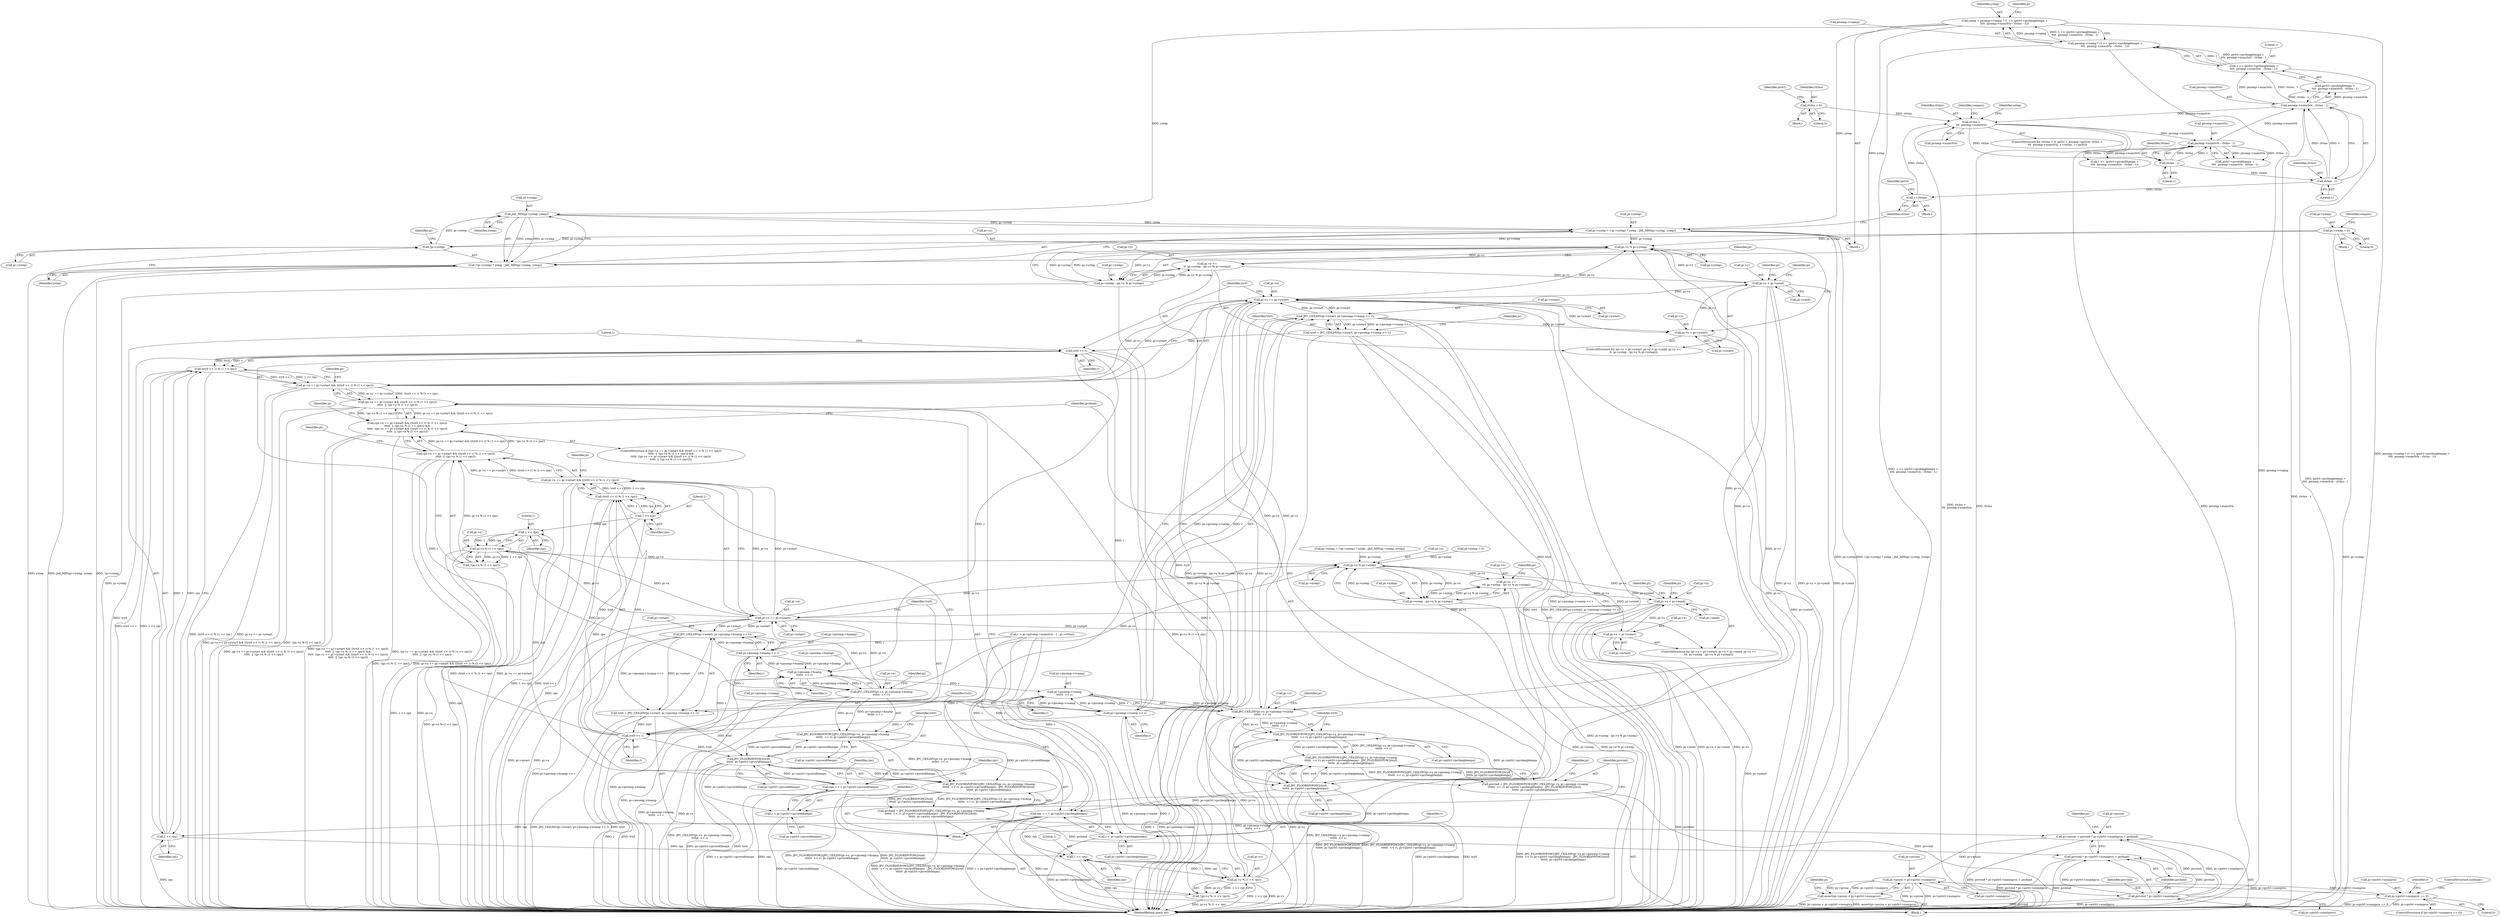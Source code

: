 digraph "0_jasper_aa0b0f79ade5eef8b0e7a214c03f5af54b36ba7d_2@pointer" {
"1000247" [label="(Call,JAS_MIN(pi->ystep, ystep))"];
"1000242" [label="(Call,!pi->ystep)"];
"1000237" [label="(Call,pi->ystep = (!pi->ystep) ? ystep : JAS_MIN(pi->ystep, ystep))"];
"1000247" [label="(Call,JAS_MIN(pi->ystep, ystep))"];
"1000203" [label="(Call,ystep = picomp->vsamp * (1 << (pirlvl->prcheightexpn +\n\t\t\t\t  picomp->numrlvls - rlvlno - 1)))"];
"1000205" [label="(Call,picomp->vsamp * (1 << (pirlvl->prcheightexpn +\n\t\t\t\t  picomp->numrlvls - rlvlno - 1)))"];
"1000209" [label="(Call,1 << (pirlvl->prcheightexpn +\n\t\t\t\t  picomp->numrlvls - rlvlno - 1))"];
"1000215" [label="(Call,picomp->numrlvls - rlvlno - 1)"];
"1000196" [label="(Call,picomp->numrlvls - rlvlno - 1)"];
"1000173" [label="(Call,rlvlno <\n \t\t\t  picomp->numrlvls)"];
"1000165" [label="(Call,rlvlno = 0)"];
"1000179" [label="(Call,++rlvlno)"];
"1000219" [label="(Call,rlvlno - 1)"];
"1000200" [label="(Call,rlvlno - 1)"];
"1000137" [label="(Call,pi->ystep = 0)"];
"1000241" [label="(Call,(!pi->ystep) ? ystep : JAS_MIN(pi->ystep, ystep))"];
"1000308" [label="(Call,pi->y % pi->ystep)"];
"1000300" [label="(Call,pi->y +=\n\t\t  pi->ystep - (pi->y % pi->ystep))"];
"1000293" [label="(Call,pi->y < pi->yend)"];
"1000516" [label="(Call,pi->y == pi->ystart)"];
"1000286" [label="(Call,pi->y = pi->ystart)"];
"1000477" [label="(Call,JPC_CEILDIV(pi->ystart, pi->picomp->vsamp << r))"];
"1000475" [label="(Call,try0 = JPC_CEILDIV(pi->ystart, pi->picomp->vsamp << r))"];
"1000524" [label="(Call,try0 << r)"];
"1000523" [label="(Call,(try0 << r) % (1 << rpy))"];
"1000515" [label="(Call,pi->y == pi->ystart && ((try0 << r) % (1 << rpy)))"];
"1000514" [label="(Call,(pi->y == pi->ystart && ((try0 << r) % (1 << rpy)))\n\t\t\t\t\t  || !(pi->y % (1 << rpy)))"];
"1000489" [label="(Call,((pi->x == pi->xstart && ((trx0 << r) % (1 << rpx)))\n\t\t\t\t\t  || !(pi->x % (1 << rpx))) &&\n\t\t\t\t\t  ((pi->y == pi->ystart && ((try0 << r) % (1 << rpy)))\n\t\t\t\t\t  || !(pi->y % (1 << rpy))))"];
"1000547" [label="(Call,pi->picomp->hsamp\n\t\t\t\t\t\t  << r)"];
"1000468" [label="(Call,pi->picomp->hsamp << r)"];
"1000464" [label="(Call,JPC_CEILDIV(pi->xstart, pi->picomp->hsamp << r))"];
"1000462" [label="(Call,trx0 = JPC_CEILDIV(pi->xstart, pi->picomp->hsamp << r))"];
"1000500" [label="(Call,trx0 << r)"];
"1000499" [label="(Call,(trx0 << r) % (1 << rpx))"];
"1000491" [label="(Call,pi->x == pi->xstart && ((trx0 << r) % (1 << rpx)))"];
"1000490" [label="(Call,(pi->x == pi->xstart && ((trx0 << r) % (1 << rpx)))\n\t\t\t\t\t  || !(pi->x % (1 << rpx)))"];
"1000559" [label="(Call,JPC_FLOORDIVPOW2(trx0,\n\t\t\t\t\t\t  pi->pirlvl->prcwidthexpn))"];
"1000444" [label="(Call,rpx = r + pi->pirlvl->prcwidthexpn)"];
"1000503" [label="(Call,1 << rpx)"];
"1000511" [label="(Call,1 << rpx)"];
"1000507" [label="(Call,pi->x % (1 << rpx))"];
"1000339" [label="(Call,pi->x % pi->xstep)"];
"1000331" [label="(Call,pi->x +=\n\t\t\t  pi->xstep - (pi->x % pi->xstep))"];
"1000324" [label="(Call,pi->x < pi->xend)"];
"1000492" [label="(Call,pi->x == pi->xstart)"];
"1000317" [label="(Call,pi->x = pi->xstart)"];
"1000543" [label="(Call,JPC_CEILDIV(pi->x, pi->picomp->hsamp\n\t\t\t\t\t\t  << r))"];
"1000542" [label="(Call,JPC_FLOORDIVPOW2(JPC_CEILDIV(pi->x, pi->picomp->hsamp\n\t\t\t\t\t\t  << r), pi->pirlvl->prcwidthexpn))"];
"1000541" [label="(Call,JPC_FLOORDIVPOW2(JPC_CEILDIV(pi->x, pi->picomp->hsamp\n\t\t\t\t\t\t  << r), pi->pirlvl->prcwidthexpn) - JPC_FLOORDIVPOW2(trx0,\n\t\t\t\t\t\t  pi->pirlvl->prcwidthexpn))"];
"1000539" [label="(Call,prchind = JPC_FLOORDIVPOW2(JPC_CEILDIV(pi->x, pi->picomp->hsamp\n\t\t\t\t\t\t  << r), pi->pirlvl->prcwidthexpn) - JPC_FLOORDIVPOW2(trx0,\n\t\t\t\t\t\t  pi->pirlvl->prcwidthexpn))"];
"1000593" [label="(Call,pi->prcno = prcvind * pi->pirlvl->numhprcs + prchind)"];
"1000607" [label="(Call,pi->prcno < pi->pirlvl->numprcs)"];
"1000422" [label="(Call,pi->pirlvl->numprcs == 0)"];
"1000606" [label="(Call,assert(pi->prcno < pi->pirlvl->numprcs))"];
"1000597" [label="(Call,prcvind * pi->pirlvl->numhprcs + prchind)"];
"1000335" [label="(Call,pi->xstep - (pi->x % pi->xstep))"];
"1000506" [label="(Call,!(pi->x % (1 << rpx)))"];
"1000446" [label="(Call,r + pi->pirlvl->prcwidthexpn)"];
"1000481" [label="(Call,pi->picomp->vsamp << r)"];
"1000574" [label="(Call,pi->picomp->vsamp\n\t\t\t\t\t\t  << r)"];
"1000570" [label="(Call,JPC_CEILDIV(pi->y, pi->picomp->vsamp\n\t\t\t\t\t\t  << r))"];
"1000569" [label="(Call,JPC_FLOORDIVPOW2(JPC_CEILDIV(pi->y, pi->picomp->vsamp\n\t\t\t\t\t\t  << r), pi->pirlvl->prcheightexpn))"];
"1000568" [label="(Call,JPC_FLOORDIVPOW2(JPC_CEILDIV(pi->y, pi->picomp->vsamp\n\t\t\t\t\t\t  << r), pi->pirlvl->prcheightexpn) - JPC_FLOORDIVPOW2(try0,\n\t\t\t\t\t\t  pi->pirlvl->prcheightexpn))"];
"1000566" [label="(Call,prcvind = JPC_FLOORDIVPOW2(JPC_CEILDIV(pi->y, pi->picomp->vsamp\n\t\t\t\t\t\t  << r), pi->pirlvl->prcheightexpn) - JPC_FLOORDIVPOW2(try0,\n\t\t\t\t\t\t  pi->pirlvl->prcheightexpn))"];
"1000598" [label="(Call,prcvind * pi->pirlvl->numhprcs)"];
"1000586" [label="(Call,JPC_FLOORDIVPOW2(try0,\n\t\t\t\t\t\t  pi->pirlvl->prcheightexpn))"];
"1000453" [label="(Call,rpy = r + pi->pirlvl->prcheightexpn)"];
"1000527" [label="(Call,1 << rpy)"];
"1000535" [label="(Call,1 << rpy)"];
"1000531" [label="(Call,pi->y % (1 << rpy))"];
"1000530" [label="(Call,!(pi->y % (1 << rpy)))"];
"1000455" [label="(Call,r + pi->pirlvl->prcheightexpn)"];
"1000304" [label="(Call,pi->ystep - (pi->y % pi->ystep))"];
"1000309" [label="(Call,pi->y)"];
"1000249" [label="(Identifier,pi)"];
"1000339" [label="(Call,pi->x % pi->xstep)"];
"1000242" [label="(Call,!pi->ystep)"];
"1000145" [label="(Identifier,compno)"];
"1000539" [label="(Call,prchind = JPC_FLOORDIVPOW2(JPC_CEILDIV(pi->x, pi->picomp->hsamp\n\t\t\t\t\t\t  << r), pi->pirlvl->prcwidthexpn) - JPC_FLOORDIVPOW2(trx0,\n\t\t\t\t\t\t  pi->pirlvl->prcwidthexpn))"];
"1000567" [label="(Identifier,prcvind)"];
"1000516" [label="(Call,pi->y == pi->ystart)"];
"1000332" [label="(Call,pi->x)"];
"1000598" [label="(Call,prcvind * pi->pirlvl->numhprcs)"];
"1000183" [label="(Block,)"];
"1000335" [label="(Call,pi->xstep - (pi->x % pi->xstep))"];
"1000285" [label="(ControlStructure,for (pi->y = pi->ystart; pi->y < pi->yend; pi->y +=\n\t\t  pi->ystep - (pi->y % pi->ystep)))"];
"1000287" [label="(Call,pi->y)"];
"1000422" [label="(Call,pi->pirlvl->numprcs == 0)"];
"1000569" [label="(Call,JPC_FLOORDIVPOW2(JPC_CEILDIV(pi->y, pi->picomp->vsamp\n\t\t\t\t\t\t  << r), pi->pirlvl->prcheightexpn))"];
"1000295" [label="(Identifier,pi)"];
"1000163" [label="(ControlStructure,for (rlvlno = 0, pirlvl = picomp->pirlvls; rlvlno <\n \t\t\t  picomp->numrlvls; ++rlvlno, ++pirlvl))"];
"1000318" [label="(Call,pi->x)"];
"1000599" [label="(Identifier,prcvind)"];
"1000166" [label="(Identifier,rlvlno)"];
"1000331" [label="(Call,pi->x +=\n\t\t\t  pi->xstep - (pi->x % pi->xstep))"];
"1000595" [label="(Identifier,pi)"];
"1000294" [label="(Call,pi->y)"];
"1000594" [label="(Call,pi->prcno)"];
"1000428" [label="(Literal,0)"];
"1000190" [label="(Call,1 << (pirlvl->prcwidthexpn +\n\t\t\t\t  picomp->numrlvls - rlvlno - 1))"];
"1000456" [label="(Identifier,r)"];
"1000159" [label="(Identifier,compno)"];
"1000343" [label="(Call,pi->xstep)"];
"1000512" [label="(Literal,1)"];
"1000517" [label="(Call,pi->y)"];
"1000465" [label="(Call,pi->xstart)"];
"1000581" [label="(Call,pi->pirlvl->prcheightexpn)"];
"1000500" [label="(Call,trx0 << r)"];
"1000574" [label="(Call,pi->picomp->vsamp\n\t\t\t\t\t\t  << r)"];
"1000351" [label="(Identifier,pi)"];
"1000447" [label="(Identifier,r)"];
"1000453" [label="(Call,rpy = r + pi->pirlvl->prcheightexpn)"];
"1000488" [label="(ControlStructure,if (((pi->x == pi->xstart && ((trx0 << r) % (1 << rpx)))\n\t\t\t\t\t  || !(pi->x % (1 << rpx))) &&\n\t\t\t\t\t  ((pi->y == pi->ystart && ((try0 << r) % (1 << rpy)))\n\t\t\t\t\t  || !(pi->y % (1 << rpy)))))"];
"1000251" [label="(Identifier,ystep)"];
"1000215" [label="(Call,picomp->numrlvls - rlvlno - 1)"];
"1000179" [label="(Call,++rlvlno)"];
"1000205" [label="(Call,picomp->vsamp * (1 << (pirlvl->prcheightexpn +\n\t\t\t\t  picomp->numrlvls - rlvlno - 1)))"];
"1000431" [label="(Call,r = pi->picomp->numrlvls - 1 - pi->rlvlno)"];
"1000202" [label="(Literal,1)"];
"1000201" [label="(Identifier,rlvlno)"];
"1000571" [label="(Call,pi->y)"];
"1000499" [label="(Call,(trx0 << r) % (1 << rpx))"];
"1000493" [label="(Call,pi->x)"];
"1000336" [label="(Call,pi->xstep)"];
"1000505" [label="(Identifier,rpx)"];
"1000421" [label="(ControlStructure,if (pi->pirlvl->numprcs == 0))"];
"1000609" [label="(Identifier,pi)"];
"1000219" [label="(Call,rlvlno - 1)"];
"1000540" [label="(Identifier,prchind)"];
"1000560" [label="(Identifier,trx0)"];
"1000554" [label="(Call,pi->pirlvl->prcwidthexpn)"];
"1000192" [label="(Call,pirlvl->prcwidthexpn +\n\t\t\t\t  picomp->numrlvls - rlvlno - 1)"];
"1000503" [label="(Call,1 << rpx)"];
"1000491" [label="(Call,pi->x == pi->xstart && ((trx0 << r) % (1 << rpx)))"];
"1000286" [label="(Call,pi->y = pi->ystart)"];
"1000508" [label="(Call,pi->x)"];
"1000455" [label="(Call,r + pi->pirlvl->prcheightexpn)"];
"1000326" [label="(Identifier,pi)"];
"1000504" [label="(Literal,1)"];
"1000462" [label="(Call,trx0 = JPC_CEILDIV(pi->xstart, pi->picomp->hsamp << r))"];
"1000559" [label="(Call,JPC_FLOORDIVPOW2(trx0,\n\t\t\t\t\t\t  pi->pirlvl->prcwidthexpn))"];
"1000487" [label="(Identifier,r)"];
"1000222" [label="(Call,pi->xstep = (!pi->xstep) ? xstep : JAS_MIN(pi->xstep, xstep))"];
"1000423" [label="(Call,pi->pirlvl->numprcs)"];
"1000237" [label="(Call,pi->ystep = (!pi->ystep) ? ystep : JAS_MIN(pi->ystep, ystep))"];
"1000526" [label="(Identifier,r)"];
"1000445" [label="(Identifier,rpx)"];
"1000206" [label="(Call,picomp->vsamp)"];
"1000175" [label="(Call,picomp->numrlvls)"];
"1000164" [label="(Block,)"];
"1000305" [label="(Call,pi->ystep)"];
"1000597" [label="(Call,prcvind * pi->pirlvl->numhprcs + prchind)"];
"1000525" [label="(Identifier,try0)"];
"1000506" [label="(Call,!(pi->x % (1 << rpx)))"];
"1000476" [label="(Identifier,try0)"];
"1000388" [label="(Identifier,pi)"];
"1000297" [label="(Call,pi->yend)"];
"1000457" [label="(Call,pi->pirlvl->prcheightexpn)"];
"1000528" [label="(Literal,1)"];
"1000312" [label="(Call,pi->ystep)"];
"1000580" [label="(Identifier,r)"];
"1000537" [label="(Identifier,rpy)"];
"1000536" [label="(Literal,1)"];
"1000138" [label="(Call,pi->ystep)"];
"1000502" [label="(Identifier,r)"];
"1000535" [label="(Call,1 << rpy)"];
"1000196" [label="(Call,picomp->numrlvls - rlvlno - 1)"];
"1000477" [label="(Call,JPC_CEILDIV(pi->ystart, pi->picomp->vsamp << r))"];
"1000394" [label="(Block,)"];
"1000527" [label="(Call,1 << rpy)"];
"1000533" [label="(Identifier,pi)"];
"1000211" [label="(Call,pirlvl->prcheightexpn +\n\t\t\t\t  picomp->numrlvls - rlvlno - 1)"];
"1000518" [label="(Identifier,pi)"];
"1000173" [label="(Call,rlvlno <\n \t\t\t  picomp->numrlvls)"];
"1000568" [label="(Call,JPC_FLOORDIVPOW2(JPC_CEILDIV(pi->y, pi->picomp->vsamp\n\t\t\t\t\t\t  << r), pi->pirlvl->prcheightexpn) - JPC_FLOORDIVPOW2(try0,\n\t\t\t\t\t\t  pi->pirlvl->prcheightexpn))"];
"1000532" [label="(Call,pi->y)"];
"1000316" [label="(ControlStructure,for (pi->x = pi->xstart; pi->x < pi->xend; pi->x +=\n\t\t\t  pi->xstep - (pi->x % pi->xstep)))"];
"1000210" [label="(Literal,1)"];
"1000182" [label="(Identifier,pirlvl)"];
"1000290" [label="(Call,pi->ystart)"];
"1000489" [label="(Call,((pi->x == pi->xstart && ((trx0 << r) % (1 << rpx)))\n\t\t\t\t\t  || !(pi->x % (1 << rpx))) &&\n\t\t\t\t\t  ((pi->y == pi->ystart && ((try0 << r) % (1 << rpy)))\n\t\t\t\t\t  || !(pi->y % (1 << rpy))))"];
"1000490" [label="(Call,(pi->x == pi->xstart && ((trx0 << r) % (1 << rpx)))\n\t\t\t\t\t  || !(pi->x % (1 << rpx)))"];
"1000530" [label="(Call,!(pi->y % (1 << rpy)))"];
"1000131" [label="(Block,)"];
"1000469" [label="(Call,pi->picomp->hsamp)"];
"1000302" [label="(Identifier,pi)"];
"1000575" [label="(Call,pi->picomp->vsamp)"];
"1000514" [label="(Call,(pi->y == pi->ystart && ((try0 << r) % (1 << rpy)))\n\t\t\t\t\t  || !(pi->y % (1 << rpy)))"];
"1000566" [label="(Call,prcvind = JPC_FLOORDIVPOW2(JPC_CEILDIV(pi->y, pi->picomp->vsamp\n\t\t\t\t\t\t  << r), pi->pirlvl->prcheightexpn) - JPC_FLOORDIVPOW2(try0,\n\t\t\t\t\t\t  pi->pirlvl->prcheightexpn))"];
"1000241" [label="(Call,(!pi->ystep) ? ystep : JAS_MIN(pi->ystep, ystep))"];
"1000185" [label="(Identifier,xstep)"];
"1000165" [label="(Call,rlvlno = 0)"];
"1000548" [label="(Call,pi->picomp->hsamp)"];
"1000209" [label="(Call,1 << (pirlvl->prcheightexpn +\n\t\t\t\t  picomp->numrlvls - rlvlno - 1))"];
"1000561" [label="(Call,pi->pirlvl->prcwidthexpn)"];
"1000524" [label="(Call,try0 << r)"];
"1000588" [label="(Call,pi->pirlvl->prcheightexpn)"];
"1000608" [label="(Call,pi->prcno)"];
"1000542" [label="(Call,JPC_FLOORDIVPOW2(JPC_CEILDIV(pi->x, pi->picomp->hsamp\n\t\t\t\t\t\t  << r), pi->pirlvl->prcwidthexpn))"];
"1000543" [label="(Call,JPC_CEILDIV(pi->x, pi->picomp->hsamp\n\t\t\t\t\t\t  << r))"];
"1000570" [label="(Call,JPC_CEILDIV(pi->y, pi->picomp->vsamp\n\t\t\t\t\t\t  << r))"];
"1000492" [label="(Call,pi->x == pi->xstart)"];
"1000340" [label="(Call,pi->x)"];
"1000137" [label="(Call,pi->ystep = 0)"];
"1000221" [label="(Literal,1)"];
"1000282" [label="(Identifier,pi)"];
"1000319" [label="(Identifier,pi)"];
"1000672" [label="(MethodReturn,static int)"];
"1000247" [label="(Call,JAS_MIN(pi->ystep, ystep))"];
"1000204" [label="(Identifier,ystep)"];
"1000531" [label="(Call,pi->y % (1 << rpy))"];
"1000293" [label="(Call,pi->y < pi->yend)"];
"1000509" [label="(Identifier,pi)"];
"1000507" [label="(Call,pi->x % (1 << rpx))"];
"1000167" [label="(Literal,0)"];
"1000520" [label="(Call,pi->ystart)"];
"1000511" [label="(Call,1 << rpx)"];
"1000174" [label="(Identifier,rlvlno)"];
"1000481" [label="(Call,pi->picomp->vsamp << r)"];
"1000606" [label="(Call,assert(pi->prcno < pi->pirlvl->numprcs))"];
"1000474" [label="(Identifier,r)"];
"1000308" [label="(Call,pi->y % pi->ystep)"];
"1000463" [label="(Identifier,trx0)"];
"1000324" [label="(Call,pi->x < pi->xend)"];
"1000544" [label="(Call,pi->x)"];
"1000432" [label="(Identifier,r)"];
"1000238" [label="(Call,pi->ystep)"];
"1000496" [label="(Call,pi->xstart)"];
"1000538" [label="(Block,)"];
"1000605" [label="(Identifier,prchind)"];
"1000246" [label="(Identifier,ystep)"];
"1000216" [label="(Call,picomp->numrlvls)"];
"1000141" [label="(Literal,0)"];
"1000523" [label="(Call,(try0 << r) % (1 << rpy))"];
"1000482" [label="(Call,pi->picomp->vsamp)"];
"1000513" [label="(Identifier,rpx)"];
"1000446" [label="(Call,r + pi->pirlvl->prcwidthexpn)"];
"1000203" [label="(Call,ystep = picomp->vsamp * (1 << (pirlvl->prcheightexpn +\n\t\t\t\t  picomp->numrlvls - rlvlno - 1)))"];
"1000300" [label="(Call,pi->y +=\n\t\t  pi->ystep - (pi->y % pi->ystep))"];
"1000547" [label="(Call,pi->picomp->hsamp\n\t\t\t\t\t\t  << r)"];
"1000317" [label="(Call,pi->x = pi->xstart)"];
"1000586" [label="(Call,JPC_FLOORDIVPOW2(try0,\n\t\t\t\t\t\t  pi->pirlvl->prcheightexpn))"];
"1000224" [label="(Identifier,pi)"];
"1000444" [label="(Call,rpx = r + pi->pirlvl->prcwidthexpn)"];
"1000304" [label="(Call,pi->ystep - (pi->y % pi->ystep))"];
"1000515" [label="(Call,pi->y == pi->ystart && ((try0 << r) % (1 << rpy)))"];
"1000197" [label="(Call,picomp->numrlvls)"];
"1000248" [label="(Call,pi->ystep)"];
"1000553" [label="(Identifier,r)"];
"1000494" [label="(Identifier,pi)"];
"1000611" [label="(Call,pi->pirlvl->numprcs)"];
"1000529" [label="(Identifier,rpy)"];
"1000243" [label="(Call,pi->ystep)"];
"1000180" [label="(Identifier,rlvlno)"];
"1000325" [label="(Call,pi->x)"];
"1000321" [label="(Call,pi->xstart)"];
"1000587" [label="(Identifier,try0)"];
"1000132" [label="(Call,pi->xstep = 0)"];
"1000619" [label="(Identifier,pi)"];
"1000478" [label="(Call,pi->ystart)"];
"1000178" [label="(Block,)"];
"1000600" [label="(Call,pi->pirlvl->numhprcs)"];
"1000220" [label="(Identifier,rlvlno)"];
"1000454" [label="(Identifier,rpy)"];
"1000468" [label="(Call,pi->picomp->hsamp << r)"];
"1000328" [label="(Call,pi->xend)"];
"1000169" [label="(Identifier,pirlvl)"];
"1000301" [label="(Call,pi->y)"];
"1000501" [label="(Identifier,trx0)"];
"1000464" [label="(Call,JPC_CEILDIV(pi->xstart, pi->picomp->hsamp << r))"];
"1000430" [label="(ControlStructure,continue;)"];
"1000607" [label="(Call,pi->prcno < pi->pirlvl->numprcs)"];
"1000475" [label="(Call,try0 = JPC_CEILDIV(pi->ystart, pi->picomp->vsamp << r))"];
"1000593" [label="(Call,pi->prcno = prcvind * pi->pirlvl->numhprcs + prchind)"];
"1000583" [label="(Identifier,pi)"];
"1000541" [label="(Call,JPC_FLOORDIVPOW2(JPC_CEILDIV(pi->x, pi->picomp->hsamp\n\t\t\t\t\t\t  << r), pi->pirlvl->prcwidthexpn) - JPC_FLOORDIVPOW2(trx0,\n\t\t\t\t\t\t  pi->pirlvl->prcwidthexpn))"];
"1000200" [label="(Call,rlvlno - 1)"];
"1000556" [label="(Identifier,pi)"];
"1000448" [label="(Call,pi->pirlvl->prcwidthexpn)"];
"1000247" -> "1000241"  [label="AST: "];
"1000247" -> "1000251"  [label="CFG: "];
"1000248" -> "1000247"  [label="AST: "];
"1000251" -> "1000247"  [label="AST: "];
"1000241" -> "1000247"  [label="CFG: "];
"1000247" -> "1000237"  [label="DDG: ystep"];
"1000247" -> "1000237"  [label="DDG: pi->ystep"];
"1000247" -> "1000241"  [label="DDG: ystep"];
"1000247" -> "1000241"  [label="DDG: pi->ystep"];
"1000242" -> "1000247"  [label="DDG: pi->ystep"];
"1000203" -> "1000247"  [label="DDG: ystep"];
"1000242" -> "1000241"  [label="AST: "];
"1000242" -> "1000243"  [label="CFG: "];
"1000243" -> "1000242"  [label="AST: "];
"1000246" -> "1000242"  [label="CFG: "];
"1000249" -> "1000242"  [label="CFG: "];
"1000237" -> "1000242"  [label="DDG: pi->ystep"];
"1000137" -> "1000242"  [label="DDG: pi->ystep"];
"1000237" -> "1000183"  [label="AST: "];
"1000237" -> "1000241"  [label="CFG: "];
"1000238" -> "1000237"  [label="AST: "];
"1000241" -> "1000237"  [label="AST: "];
"1000180" -> "1000237"  [label="CFG: "];
"1000237" -> "1000672"  [label="DDG: pi->ystep"];
"1000237" -> "1000672"  [label="DDG: (!pi->ystep) ? ystep : JAS_MIN(pi->ystep, ystep)"];
"1000203" -> "1000237"  [label="DDG: ystep"];
"1000237" -> "1000308"  [label="DDG: pi->ystep"];
"1000203" -> "1000183"  [label="AST: "];
"1000203" -> "1000205"  [label="CFG: "];
"1000204" -> "1000203"  [label="AST: "];
"1000205" -> "1000203"  [label="AST: "];
"1000224" -> "1000203"  [label="CFG: "];
"1000203" -> "1000672"  [label="DDG: picomp->vsamp * (1 << (pirlvl->prcheightexpn +\n\t\t\t\t  picomp->numrlvls - rlvlno - 1))"];
"1000205" -> "1000203"  [label="DDG: picomp->vsamp"];
"1000205" -> "1000203"  [label="DDG: 1 << (pirlvl->prcheightexpn +\n\t\t\t\t  picomp->numrlvls - rlvlno - 1)"];
"1000203" -> "1000241"  [label="DDG: ystep"];
"1000205" -> "1000209"  [label="CFG: "];
"1000206" -> "1000205"  [label="AST: "];
"1000209" -> "1000205"  [label="AST: "];
"1000205" -> "1000672"  [label="DDG: 1 << (pirlvl->prcheightexpn +\n\t\t\t\t  picomp->numrlvls - rlvlno - 1)"];
"1000205" -> "1000672"  [label="DDG: picomp->vsamp"];
"1000209" -> "1000205"  [label="DDG: 1"];
"1000209" -> "1000205"  [label="DDG: pirlvl->prcheightexpn +\n\t\t\t\t  picomp->numrlvls - rlvlno - 1"];
"1000209" -> "1000211"  [label="CFG: "];
"1000210" -> "1000209"  [label="AST: "];
"1000211" -> "1000209"  [label="AST: "];
"1000209" -> "1000672"  [label="DDG: pirlvl->prcheightexpn +\n\t\t\t\t  picomp->numrlvls - rlvlno - 1"];
"1000215" -> "1000209"  [label="DDG: picomp->numrlvls"];
"1000215" -> "1000209"  [label="DDG: rlvlno - 1"];
"1000215" -> "1000211"  [label="AST: "];
"1000215" -> "1000219"  [label="CFG: "];
"1000216" -> "1000215"  [label="AST: "];
"1000219" -> "1000215"  [label="AST: "];
"1000211" -> "1000215"  [label="CFG: "];
"1000215" -> "1000672"  [label="DDG: rlvlno - 1"];
"1000215" -> "1000173"  [label="DDG: picomp->numrlvls"];
"1000215" -> "1000211"  [label="DDG: picomp->numrlvls"];
"1000215" -> "1000211"  [label="DDG: rlvlno - 1"];
"1000196" -> "1000215"  [label="DDG: picomp->numrlvls"];
"1000219" -> "1000215"  [label="DDG: rlvlno"];
"1000219" -> "1000215"  [label="DDG: 1"];
"1000196" -> "1000192"  [label="AST: "];
"1000196" -> "1000200"  [label="CFG: "];
"1000197" -> "1000196"  [label="AST: "];
"1000200" -> "1000196"  [label="AST: "];
"1000192" -> "1000196"  [label="CFG: "];
"1000196" -> "1000190"  [label="DDG: picomp->numrlvls"];
"1000196" -> "1000190"  [label="DDG: rlvlno - 1"];
"1000196" -> "1000192"  [label="DDG: picomp->numrlvls"];
"1000196" -> "1000192"  [label="DDG: rlvlno - 1"];
"1000173" -> "1000196"  [label="DDG: picomp->numrlvls"];
"1000200" -> "1000196"  [label="DDG: rlvlno"];
"1000200" -> "1000196"  [label="DDG: 1"];
"1000173" -> "1000163"  [label="AST: "];
"1000173" -> "1000175"  [label="CFG: "];
"1000174" -> "1000173"  [label="AST: "];
"1000175" -> "1000173"  [label="AST: "];
"1000185" -> "1000173"  [label="CFG: "];
"1000159" -> "1000173"  [label="CFG: "];
"1000173" -> "1000672"  [label="DDG: rlvlno <\n \t\t\t  picomp->numrlvls"];
"1000173" -> "1000672"  [label="DDG: rlvlno"];
"1000173" -> "1000672"  [label="DDG: picomp->numrlvls"];
"1000165" -> "1000173"  [label="DDG: rlvlno"];
"1000179" -> "1000173"  [label="DDG: rlvlno"];
"1000173" -> "1000200"  [label="DDG: rlvlno"];
"1000165" -> "1000164"  [label="AST: "];
"1000165" -> "1000167"  [label="CFG: "];
"1000166" -> "1000165"  [label="AST: "];
"1000167" -> "1000165"  [label="AST: "];
"1000169" -> "1000165"  [label="CFG: "];
"1000179" -> "1000178"  [label="AST: "];
"1000179" -> "1000180"  [label="CFG: "];
"1000180" -> "1000179"  [label="AST: "];
"1000182" -> "1000179"  [label="CFG: "];
"1000219" -> "1000179"  [label="DDG: rlvlno"];
"1000219" -> "1000221"  [label="CFG: "];
"1000220" -> "1000219"  [label="AST: "];
"1000221" -> "1000219"  [label="AST: "];
"1000200" -> "1000219"  [label="DDG: rlvlno"];
"1000200" -> "1000202"  [label="CFG: "];
"1000201" -> "1000200"  [label="AST: "];
"1000202" -> "1000200"  [label="AST: "];
"1000137" -> "1000131"  [label="AST: "];
"1000137" -> "1000141"  [label="CFG: "];
"1000138" -> "1000137"  [label="AST: "];
"1000141" -> "1000137"  [label="AST: "];
"1000145" -> "1000137"  [label="CFG: "];
"1000137" -> "1000672"  [label="DDG: pi->ystep"];
"1000137" -> "1000308"  [label="DDG: pi->ystep"];
"1000241" -> "1000246"  [label="CFG: "];
"1000246" -> "1000241"  [label="AST: "];
"1000241" -> "1000672"  [label="DDG: !pi->ystep"];
"1000241" -> "1000672"  [label="DDG: ystep"];
"1000241" -> "1000672"  [label="DDG: JAS_MIN(pi->ystep, ystep)"];
"1000308" -> "1000304"  [label="AST: "];
"1000308" -> "1000312"  [label="CFG: "];
"1000309" -> "1000308"  [label="AST: "];
"1000312" -> "1000308"  [label="AST: "];
"1000304" -> "1000308"  [label="CFG: "];
"1000308" -> "1000300"  [label="DDG: pi->y"];
"1000308" -> "1000304"  [label="DDG: pi->ystep"];
"1000308" -> "1000304"  [label="DDG: pi->y"];
"1000570" -> "1000308"  [label="DDG: pi->y"];
"1000293" -> "1000308"  [label="DDG: pi->y"];
"1000516" -> "1000308"  [label="DDG: pi->y"];
"1000531" -> "1000308"  [label="DDG: pi->y"];
"1000304" -> "1000308"  [label="DDG: pi->ystep"];
"1000300" -> "1000285"  [label="AST: "];
"1000300" -> "1000304"  [label="CFG: "];
"1000301" -> "1000300"  [label="AST: "];
"1000304" -> "1000300"  [label="AST: "];
"1000295" -> "1000300"  [label="CFG: "];
"1000300" -> "1000672"  [label="DDG: pi->ystep - (pi->y % pi->ystep)"];
"1000300" -> "1000293"  [label="DDG: pi->y"];
"1000304" -> "1000300"  [label="DDG: pi->ystep"];
"1000304" -> "1000300"  [label="DDG: pi->y % pi->ystep"];
"1000293" -> "1000285"  [label="AST: "];
"1000293" -> "1000297"  [label="CFG: "];
"1000294" -> "1000293"  [label="AST: "];
"1000297" -> "1000293"  [label="AST: "];
"1000319" -> "1000293"  [label="CFG: "];
"1000282" -> "1000293"  [label="CFG: "];
"1000293" -> "1000672"  [label="DDG: pi->y"];
"1000293" -> "1000672"  [label="DDG: pi->y < pi->yend"];
"1000293" -> "1000672"  [label="DDG: pi->yend"];
"1000286" -> "1000293"  [label="DDG: pi->y"];
"1000293" -> "1000516"  [label="DDG: pi->y"];
"1000293" -> "1000570"  [label="DDG: pi->y"];
"1000516" -> "1000515"  [label="AST: "];
"1000516" -> "1000520"  [label="CFG: "];
"1000517" -> "1000516"  [label="AST: "];
"1000520" -> "1000516"  [label="AST: "];
"1000525" -> "1000516"  [label="CFG: "];
"1000515" -> "1000516"  [label="CFG: "];
"1000516" -> "1000672"  [label="DDG: pi->ystart"];
"1000516" -> "1000672"  [label="DDG: pi->y"];
"1000516" -> "1000286"  [label="DDG: pi->ystart"];
"1000516" -> "1000477"  [label="DDG: pi->ystart"];
"1000516" -> "1000515"  [label="DDG: pi->y"];
"1000516" -> "1000515"  [label="DDG: pi->ystart"];
"1000570" -> "1000516"  [label="DDG: pi->y"];
"1000531" -> "1000516"  [label="DDG: pi->y"];
"1000477" -> "1000516"  [label="DDG: pi->ystart"];
"1000516" -> "1000531"  [label="DDG: pi->y"];
"1000516" -> "1000570"  [label="DDG: pi->y"];
"1000286" -> "1000285"  [label="AST: "];
"1000286" -> "1000290"  [label="CFG: "];
"1000287" -> "1000286"  [label="AST: "];
"1000290" -> "1000286"  [label="AST: "];
"1000295" -> "1000286"  [label="CFG: "];
"1000286" -> "1000672"  [label="DDG: pi->ystart"];
"1000477" -> "1000286"  [label="DDG: pi->ystart"];
"1000477" -> "1000475"  [label="AST: "];
"1000477" -> "1000481"  [label="CFG: "];
"1000478" -> "1000477"  [label="AST: "];
"1000481" -> "1000477"  [label="AST: "];
"1000475" -> "1000477"  [label="CFG: "];
"1000477" -> "1000672"  [label="DDG: pi->picomp->vsamp << r"];
"1000477" -> "1000672"  [label="DDG: pi->ystart"];
"1000477" -> "1000475"  [label="DDG: pi->ystart"];
"1000477" -> "1000475"  [label="DDG: pi->picomp->vsamp << r"];
"1000481" -> "1000477"  [label="DDG: pi->picomp->vsamp"];
"1000481" -> "1000477"  [label="DDG: r"];
"1000475" -> "1000394"  [label="AST: "];
"1000476" -> "1000475"  [label="AST: "];
"1000494" -> "1000475"  [label="CFG: "];
"1000475" -> "1000672"  [label="DDG: try0"];
"1000475" -> "1000672"  [label="DDG: JPC_CEILDIV(pi->ystart, pi->picomp->vsamp << r)"];
"1000475" -> "1000524"  [label="DDG: try0"];
"1000475" -> "1000586"  [label="DDG: try0"];
"1000524" -> "1000523"  [label="AST: "];
"1000524" -> "1000526"  [label="CFG: "];
"1000525" -> "1000524"  [label="AST: "];
"1000526" -> "1000524"  [label="AST: "];
"1000528" -> "1000524"  [label="CFG: "];
"1000524" -> "1000672"  [label="DDG: try0"];
"1000524" -> "1000672"  [label="DDG: r"];
"1000524" -> "1000523"  [label="DDG: try0"];
"1000524" -> "1000523"  [label="DDG: r"];
"1000500" -> "1000524"  [label="DDG: r"];
"1000481" -> "1000524"  [label="DDG: r"];
"1000524" -> "1000547"  [label="DDG: r"];
"1000524" -> "1000586"  [label="DDG: try0"];
"1000523" -> "1000515"  [label="AST: "];
"1000523" -> "1000527"  [label="CFG: "];
"1000527" -> "1000523"  [label="AST: "];
"1000515" -> "1000523"  [label="CFG: "];
"1000523" -> "1000672"  [label="DDG: try0 << r"];
"1000523" -> "1000672"  [label="DDG: 1 << rpy"];
"1000523" -> "1000515"  [label="DDG: try0 << r"];
"1000523" -> "1000515"  [label="DDG: 1 << rpy"];
"1000527" -> "1000523"  [label="DDG: 1"];
"1000527" -> "1000523"  [label="DDG: rpy"];
"1000515" -> "1000514"  [label="AST: "];
"1000533" -> "1000515"  [label="CFG: "];
"1000514" -> "1000515"  [label="CFG: "];
"1000515" -> "1000672"  [label="DDG: pi->y == pi->ystart"];
"1000515" -> "1000672"  [label="DDG: (try0 << r) % (1 << rpy)"];
"1000515" -> "1000514"  [label="DDG: pi->y == pi->ystart"];
"1000515" -> "1000514"  [label="DDG: (try0 << r) % (1 << rpy)"];
"1000514" -> "1000489"  [label="AST: "];
"1000514" -> "1000530"  [label="CFG: "];
"1000530" -> "1000514"  [label="AST: "];
"1000489" -> "1000514"  [label="CFG: "];
"1000514" -> "1000672"  [label="DDG: pi->y == pi->ystart && ((try0 << r) % (1 << rpy))"];
"1000514" -> "1000672"  [label="DDG: !(pi->y % (1 << rpy))"];
"1000514" -> "1000489"  [label="DDG: pi->y == pi->ystart && ((try0 << r) % (1 << rpy))"];
"1000514" -> "1000489"  [label="DDG: !(pi->y % (1 << rpy))"];
"1000530" -> "1000514"  [label="DDG: pi->y % (1 << rpy)"];
"1000489" -> "1000488"  [label="AST: "];
"1000489" -> "1000490"  [label="CFG: "];
"1000490" -> "1000489"  [label="AST: "];
"1000540" -> "1000489"  [label="CFG: "];
"1000388" -> "1000489"  [label="CFG: "];
"1000489" -> "1000672"  [label="DDG: ((pi->x == pi->xstart && ((trx0 << r) % (1 << rpx)))\n\t\t\t\t\t  || !(pi->x % (1 << rpx))) &&\n\t\t\t\t\t  ((pi->y == pi->ystart && ((try0 << r) % (1 << rpy)))\n\t\t\t\t\t  || !(pi->y % (1 << rpy)))"];
"1000489" -> "1000672"  [label="DDG: (pi->y == pi->ystart && ((try0 << r) % (1 << rpy)))\n\t\t\t\t\t  || !(pi->y % (1 << rpy))"];
"1000489" -> "1000672"  [label="DDG: (pi->x == pi->xstart && ((trx0 << r) % (1 << rpx)))\n\t\t\t\t\t  || !(pi->x % (1 << rpx))"];
"1000490" -> "1000489"  [label="DDG: pi->x == pi->xstart && ((trx0 << r) % (1 << rpx))"];
"1000490" -> "1000489"  [label="DDG: !(pi->x % (1 << rpx))"];
"1000547" -> "1000543"  [label="AST: "];
"1000547" -> "1000553"  [label="CFG: "];
"1000548" -> "1000547"  [label="AST: "];
"1000553" -> "1000547"  [label="AST: "];
"1000543" -> "1000547"  [label="CFG: "];
"1000547" -> "1000672"  [label="DDG: pi->picomp->hsamp"];
"1000547" -> "1000468"  [label="DDG: pi->picomp->hsamp"];
"1000547" -> "1000543"  [label="DDG: pi->picomp->hsamp"];
"1000547" -> "1000543"  [label="DDG: r"];
"1000468" -> "1000547"  [label="DDG: pi->picomp->hsamp"];
"1000500" -> "1000547"  [label="DDG: r"];
"1000481" -> "1000547"  [label="DDG: r"];
"1000547" -> "1000574"  [label="DDG: r"];
"1000468" -> "1000464"  [label="AST: "];
"1000468" -> "1000474"  [label="CFG: "];
"1000469" -> "1000468"  [label="AST: "];
"1000474" -> "1000468"  [label="AST: "];
"1000464" -> "1000468"  [label="CFG: "];
"1000468" -> "1000672"  [label="DDG: pi->picomp->hsamp"];
"1000468" -> "1000464"  [label="DDG: pi->picomp->hsamp"];
"1000468" -> "1000464"  [label="DDG: r"];
"1000431" -> "1000468"  [label="DDG: r"];
"1000468" -> "1000481"  [label="DDG: r"];
"1000464" -> "1000462"  [label="AST: "];
"1000465" -> "1000464"  [label="AST: "];
"1000462" -> "1000464"  [label="CFG: "];
"1000464" -> "1000672"  [label="DDG: pi->picomp->hsamp << r"];
"1000464" -> "1000462"  [label="DDG: pi->xstart"];
"1000464" -> "1000462"  [label="DDG: pi->picomp->hsamp << r"];
"1000492" -> "1000464"  [label="DDG: pi->xstart"];
"1000464" -> "1000492"  [label="DDG: pi->xstart"];
"1000462" -> "1000394"  [label="AST: "];
"1000463" -> "1000462"  [label="AST: "];
"1000476" -> "1000462"  [label="CFG: "];
"1000462" -> "1000672"  [label="DDG: trx0"];
"1000462" -> "1000672"  [label="DDG: JPC_CEILDIV(pi->xstart, pi->picomp->hsamp << r)"];
"1000462" -> "1000500"  [label="DDG: trx0"];
"1000462" -> "1000559"  [label="DDG: trx0"];
"1000500" -> "1000499"  [label="AST: "];
"1000500" -> "1000502"  [label="CFG: "];
"1000501" -> "1000500"  [label="AST: "];
"1000502" -> "1000500"  [label="AST: "];
"1000504" -> "1000500"  [label="CFG: "];
"1000500" -> "1000672"  [label="DDG: r"];
"1000500" -> "1000672"  [label="DDG: trx0"];
"1000500" -> "1000499"  [label="DDG: trx0"];
"1000500" -> "1000499"  [label="DDG: r"];
"1000481" -> "1000500"  [label="DDG: r"];
"1000500" -> "1000559"  [label="DDG: trx0"];
"1000499" -> "1000491"  [label="AST: "];
"1000499" -> "1000503"  [label="CFG: "];
"1000503" -> "1000499"  [label="AST: "];
"1000491" -> "1000499"  [label="CFG: "];
"1000499" -> "1000672"  [label="DDG: 1 << rpx"];
"1000499" -> "1000672"  [label="DDG: trx0 << r"];
"1000499" -> "1000491"  [label="DDG: trx0 << r"];
"1000499" -> "1000491"  [label="DDG: 1 << rpx"];
"1000503" -> "1000499"  [label="DDG: 1"];
"1000503" -> "1000499"  [label="DDG: rpx"];
"1000491" -> "1000490"  [label="AST: "];
"1000491" -> "1000492"  [label="CFG: "];
"1000492" -> "1000491"  [label="AST: "];
"1000509" -> "1000491"  [label="CFG: "];
"1000490" -> "1000491"  [label="CFG: "];
"1000491" -> "1000672"  [label="DDG: (trx0 << r) % (1 << rpx)"];
"1000491" -> "1000672"  [label="DDG: pi->x == pi->xstart"];
"1000491" -> "1000490"  [label="DDG: pi->x == pi->xstart"];
"1000491" -> "1000490"  [label="DDG: (trx0 << r) % (1 << rpx)"];
"1000492" -> "1000491"  [label="DDG: pi->x"];
"1000492" -> "1000491"  [label="DDG: pi->xstart"];
"1000490" -> "1000506"  [label="CFG: "];
"1000506" -> "1000490"  [label="AST: "];
"1000518" -> "1000490"  [label="CFG: "];
"1000490" -> "1000672"  [label="DDG: !(pi->x % (1 << rpx))"];
"1000490" -> "1000672"  [label="DDG: pi->x == pi->xstart && ((trx0 << r) % (1 << rpx))"];
"1000506" -> "1000490"  [label="DDG: pi->x % (1 << rpx)"];
"1000559" -> "1000541"  [label="AST: "];
"1000559" -> "1000561"  [label="CFG: "];
"1000560" -> "1000559"  [label="AST: "];
"1000561" -> "1000559"  [label="AST: "];
"1000541" -> "1000559"  [label="CFG: "];
"1000559" -> "1000672"  [label="DDG: trx0"];
"1000559" -> "1000672"  [label="DDG: pi->pirlvl->prcwidthexpn"];
"1000559" -> "1000444"  [label="DDG: pi->pirlvl->prcwidthexpn"];
"1000559" -> "1000446"  [label="DDG: pi->pirlvl->prcwidthexpn"];
"1000559" -> "1000542"  [label="DDG: pi->pirlvl->prcwidthexpn"];
"1000559" -> "1000541"  [label="DDG: trx0"];
"1000559" -> "1000541"  [label="DDG: pi->pirlvl->prcwidthexpn"];
"1000542" -> "1000559"  [label="DDG: pi->pirlvl->prcwidthexpn"];
"1000444" -> "1000394"  [label="AST: "];
"1000444" -> "1000446"  [label="CFG: "];
"1000445" -> "1000444"  [label="AST: "];
"1000446" -> "1000444"  [label="AST: "];
"1000454" -> "1000444"  [label="CFG: "];
"1000444" -> "1000672"  [label="DDG: r + pi->pirlvl->prcwidthexpn"];
"1000444" -> "1000672"  [label="DDG: rpx"];
"1000431" -> "1000444"  [label="DDG: r"];
"1000444" -> "1000503"  [label="DDG: rpx"];
"1000444" -> "1000511"  [label="DDG: rpx"];
"1000503" -> "1000505"  [label="CFG: "];
"1000504" -> "1000503"  [label="AST: "];
"1000505" -> "1000503"  [label="AST: "];
"1000503" -> "1000672"  [label="DDG: rpx"];
"1000503" -> "1000511"  [label="DDG: rpx"];
"1000511" -> "1000507"  [label="AST: "];
"1000511" -> "1000513"  [label="CFG: "];
"1000512" -> "1000511"  [label="AST: "];
"1000513" -> "1000511"  [label="AST: "];
"1000507" -> "1000511"  [label="CFG: "];
"1000511" -> "1000672"  [label="DDG: rpx"];
"1000511" -> "1000507"  [label="DDG: 1"];
"1000511" -> "1000507"  [label="DDG: rpx"];
"1000507" -> "1000506"  [label="AST: "];
"1000508" -> "1000507"  [label="AST: "];
"1000506" -> "1000507"  [label="CFG: "];
"1000507" -> "1000672"  [label="DDG: 1 << rpx"];
"1000507" -> "1000672"  [label="DDG: pi->x"];
"1000507" -> "1000339"  [label="DDG: pi->x"];
"1000507" -> "1000492"  [label="DDG: pi->x"];
"1000507" -> "1000506"  [label="DDG: pi->x"];
"1000507" -> "1000506"  [label="DDG: 1 << rpx"];
"1000492" -> "1000507"  [label="DDG: pi->x"];
"1000507" -> "1000543"  [label="DDG: pi->x"];
"1000339" -> "1000335"  [label="AST: "];
"1000339" -> "1000343"  [label="CFG: "];
"1000340" -> "1000339"  [label="AST: "];
"1000343" -> "1000339"  [label="AST: "];
"1000335" -> "1000339"  [label="CFG: "];
"1000339" -> "1000331"  [label="DDG: pi->x"];
"1000339" -> "1000335"  [label="DDG: pi->xstep"];
"1000339" -> "1000335"  [label="DDG: pi->x"];
"1000492" -> "1000339"  [label="DDG: pi->x"];
"1000324" -> "1000339"  [label="DDG: pi->x"];
"1000543" -> "1000339"  [label="DDG: pi->x"];
"1000335" -> "1000339"  [label="DDG: pi->xstep"];
"1000222" -> "1000339"  [label="DDG: pi->xstep"];
"1000132" -> "1000339"  [label="DDG: pi->xstep"];
"1000331" -> "1000316"  [label="AST: "];
"1000331" -> "1000335"  [label="CFG: "];
"1000332" -> "1000331"  [label="AST: "];
"1000335" -> "1000331"  [label="AST: "];
"1000326" -> "1000331"  [label="CFG: "];
"1000331" -> "1000672"  [label="DDG: pi->xstep - (pi->x % pi->xstep)"];
"1000331" -> "1000324"  [label="DDG: pi->x"];
"1000335" -> "1000331"  [label="DDG: pi->xstep"];
"1000335" -> "1000331"  [label="DDG: pi->x % pi->xstep"];
"1000324" -> "1000316"  [label="AST: "];
"1000324" -> "1000328"  [label="CFG: "];
"1000325" -> "1000324"  [label="AST: "];
"1000328" -> "1000324"  [label="AST: "];
"1000351" -> "1000324"  [label="CFG: "];
"1000302" -> "1000324"  [label="CFG: "];
"1000324" -> "1000672"  [label="DDG: pi->xend"];
"1000324" -> "1000672"  [label="DDG: pi->x < pi->xend"];
"1000324" -> "1000672"  [label="DDG: pi->x"];
"1000317" -> "1000324"  [label="DDG: pi->x"];
"1000324" -> "1000492"  [label="DDG: pi->x"];
"1000492" -> "1000496"  [label="CFG: "];
"1000493" -> "1000492"  [label="AST: "];
"1000496" -> "1000492"  [label="AST: "];
"1000501" -> "1000492"  [label="CFG: "];
"1000492" -> "1000672"  [label="DDG: pi->xstart"];
"1000492" -> "1000672"  [label="DDG: pi->x"];
"1000492" -> "1000317"  [label="DDG: pi->xstart"];
"1000543" -> "1000492"  [label="DDG: pi->x"];
"1000492" -> "1000543"  [label="DDG: pi->x"];
"1000317" -> "1000316"  [label="AST: "];
"1000317" -> "1000321"  [label="CFG: "];
"1000318" -> "1000317"  [label="AST: "];
"1000321" -> "1000317"  [label="AST: "];
"1000326" -> "1000317"  [label="CFG: "];
"1000317" -> "1000672"  [label="DDG: pi->xstart"];
"1000543" -> "1000542"  [label="AST: "];
"1000544" -> "1000543"  [label="AST: "];
"1000556" -> "1000543"  [label="CFG: "];
"1000543" -> "1000672"  [label="DDG: pi->picomp->hsamp\n\t\t\t\t\t\t  << r"];
"1000543" -> "1000672"  [label="DDG: pi->x"];
"1000543" -> "1000542"  [label="DDG: pi->x"];
"1000543" -> "1000542"  [label="DDG: pi->picomp->hsamp\n\t\t\t\t\t\t  << r"];
"1000542" -> "1000541"  [label="AST: "];
"1000542" -> "1000554"  [label="CFG: "];
"1000554" -> "1000542"  [label="AST: "];
"1000560" -> "1000542"  [label="CFG: "];
"1000542" -> "1000672"  [label="DDG: JPC_CEILDIV(pi->x, pi->picomp->hsamp\n\t\t\t\t\t\t  << r)"];
"1000542" -> "1000541"  [label="DDG: JPC_CEILDIV(pi->x, pi->picomp->hsamp\n\t\t\t\t\t\t  << r)"];
"1000542" -> "1000541"  [label="DDG: pi->pirlvl->prcwidthexpn"];
"1000541" -> "1000539"  [label="AST: "];
"1000539" -> "1000541"  [label="CFG: "];
"1000541" -> "1000672"  [label="DDG: JPC_FLOORDIVPOW2(trx0,\n\t\t\t\t\t\t  pi->pirlvl->prcwidthexpn)"];
"1000541" -> "1000672"  [label="DDG: JPC_FLOORDIVPOW2(JPC_CEILDIV(pi->x, pi->picomp->hsamp\n\t\t\t\t\t\t  << r), pi->pirlvl->prcwidthexpn)"];
"1000541" -> "1000539"  [label="DDG: JPC_FLOORDIVPOW2(JPC_CEILDIV(pi->x, pi->picomp->hsamp\n\t\t\t\t\t\t  << r), pi->pirlvl->prcwidthexpn)"];
"1000541" -> "1000539"  [label="DDG: JPC_FLOORDIVPOW2(trx0,\n\t\t\t\t\t\t  pi->pirlvl->prcwidthexpn)"];
"1000539" -> "1000538"  [label="AST: "];
"1000540" -> "1000539"  [label="AST: "];
"1000567" -> "1000539"  [label="CFG: "];
"1000539" -> "1000672"  [label="DDG: JPC_FLOORDIVPOW2(JPC_CEILDIV(pi->x, pi->picomp->hsamp\n\t\t\t\t\t\t  << r), pi->pirlvl->prcwidthexpn) - JPC_FLOORDIVPOW2(trx0,\n\t\t\t\t\t\t  pi->pirlvl->prcwidthexpn)"];
"1000539" -> "1000593"  [label="DDG: prchind"];
"1000539" -> "1000597"  [label="DDG: prchind"];
"1000593" -> "1000538"  [label="AST: "];
"1000593" -> "1000597"  [label="CFG: "];
"1000594" -> "1000593"  [label="AST: "];
"1000597" -> "1000593"  [label="AST: "];
"1000609" -> "1000593"  [label="CFG: "];
"1000593" -> "1000672"  [label="DDG: prcvind * pi->pirlvl->numhprcs + prchind"];
"1000598" -> "1000593"  [label="DDG: prcvind"];
"1000598" -> "1000593"  [label="DDG: pi->pirlvl->numhprcs"];
"1000593" -> "1000607"  [label="DDG: pi->prcno"];
"1000607" -> "1000606"  [label="AST: "];
"1000607" -> "1000611"  [label="CFG: "];
"1000608" -> "1000607"  [label="AST: "];
"1000611" -> "1000607"  [label="AST: "];
"1000606" -> "1000607"  [label="CFG: "];
"1000607" -> "1000672"  [label="DDG: pi->prcno"];
"1000607" -> "1000672"  [label="DDG: pi->pirlvl->numprcs"];
"1000607" -> "1000422"  [label="DDG: pi->pirlvl->numprcs"];
"1000607" -> "1000606"  [label="DDG: pi->prcno"];
"1000607" -> "1000606"  [label="DDG: pi->pirlvl->numprcs"];
"1000422" -> "1000607"  [label="DDG: pi->pirlvl->numprcs"];
"1000422" -> "1000421"  [label="AST: "];
"1000422" -> "1000428"  [label="CFG: "];
"1000423" -> "1000422"  [label="AST: "];
"1000428" -> "1000422"  [label="AST: "];
"1000430" -> "1000422"  [label="CFG: "];
"1000432" -> "1000422"  [label="CFG: "];
"1000422" -> "1000672"  [label="DDG: pi->pirlvl->numprcs"];
"1000422" -> "1000672"  [label="DDG: pi->pirlvl->numprcs == 0"];
"1000606" -> "1000538"  [label="AST: "];
"1000619" -> "1000606"  [label="CFG: "];
"1000606" -> "1000672"  [label="DDG: pi->prcno < pi->pirlvl->numprcs"];
"1000606" -> "1000672"  [label="DDG: assert(pi->prcno < pi->pirlvl->numprcs)"];
"1000597" -> "1000605"  [label="CFG: "];
"1000598" -> "1000597"  [label="AST: "];
"1000605" -> "1000597"  [label="AST: "];
"1000597" -> "1000672"  [label="DDG: prcvind * pi->pirlvl->numhprcs"];
"1000597" -> "1000672"  [label="DDG: prchind"];
"1000598" -> "1000597"  [label="DDG: prcvind"];
"1000598" -> "1000597"  [label="DDG: pi->pirlvl->numhprcs"];
"1000336" -> "1000335"  [label="AST: "];
"1000335" -> "1000672"  [label="DDG: pi->x % pi->xstep"];
"1000335" -> "1000672"  [label="DDG: pi->xstep"];
"1000506" -> "1000672"  [label="DDG: pi->x % (1 << rpx)"];
"1000446" -> "1000448"  [label="CFG: "];
"1000447" -> "1000446"  [label="AST: "];
"1000448" -> "1000446"  [label="AST: "];
"1000446" -> "1000672"  [label="DDG: pi->pirlvl->prcwidthexpn"];
"1000431" -> "1000446"  [label="DDG: r"];
"1000481" -> "1000487"  [label="CFG: "];
"1000482" -> "1000481"  [label="AST: "];
"1000487" -> "1000481"  [label="AST: "];
"1000481" -> "1000672"  [label="DDG: r"];
"1000481" -> "1000672"  [label="DDG: pi->picomp->vsamp"];
"1000574" -> "1000481"  [label="DDG: pi->picomp->vsamp"];
"1000481" -> "1000574"  [label="DDG: pi->picomp->vsamp"];
"1000574" -> "1000570"  [label="AST: "];
"1000574" -> "1000580"  [label="CFG: "];
"1000575" -> "1000574"  [label="AST: "];
"1000580" -> "1000574"  [label="AST: "];
"1000570" -> "1000574"  [label="CFG: "];
"1000574" -> "1000672"  [label="DDG: pi->picomp->vsamp"];
"1000574" -> "1000672"  [label="DDG: r"];
"1000574" -> "1000570"  [label="DDG: pi->picomp->vsamp"];
"1000574" -> "1000570"  [label="DDG: r"];
"1000570" -> "1000569"  [label="AST: "];
"1000571" -> "1000570"  [label="AST: "];
"1000583" -> "1000570"  [label="CFG: "];
"1000570" -> "1000672"  [label="DDG: pi->y"];
"1000570" -> "1000672"  [label="DDG: pi->picomp->vsamp\n\t\t\t\t\t\t  << r"];
"1000570" -> "1000569"  [label="DDG: pi->y"];
"1000570" -> "1000569"  [label="DDG: pi->picomp->vsamp\n\t\t\t\t\t\t  << r"];
"1000531" -> "1000570"  [label="DDG: pi->y"];
"1000569" -> "1000568"  [label="AST: "];
"1000569" -> "1000581"  [label="CFG: "];
"1000581" -> "1000569"  [label="AST: "];
"1000587" -> "1000569"  [label="CFG: "];
"1000569" -> "1000672"  [label="DDG: JPC_CEILDIV(pi->y, pi->picomp->vsamp\n\t\t\t\t\t\t  << r)"];
"1000569" -> "1000568"  [label="DDG: JPC_CEILDIV(pi->y, pi->picomp->vsamp\n\t\t\t\t\t\t  << r)"];
"1000569" -> "1000568"  [label="DDG: pi->pirlvl->prcheightexpn"];
"1000586" -> "1000569"  [label="DDG: pi->pirlvl->prcheightexpn"];
"1000569" -> "1000586"  [label="DDG: pi->pirlvl->prcheightexpn"];
"1000568" -> "1000566"  [label="AST: "];
"1000568" -> "1000586"  [label="CFG: "];
"1000586" -> "1000568"  [label="AST: "];
"1000566" -> "1000568"  [label="CFG: "];
"1000568" -> "1000672"  [label="DDG: JPC_FLOORDIVPOW2(JPC_CEILDIV(pi->y, pi->picomp->vsamp\n\t\t\t\t\t\t  << r), pi->pirlvl->prcheightexpn)"];
"1000568" -> "1000672"  [label="DDG: JPC_FLOORDIVPOW2(try0,\n\t\t\t\t\t\t  pi->pirlvl->prcheightexpn)"];
"1000568" -> "1000566"  [label="DDG: JPC_FLOORDIVPOW2(JPC_CEILDIV(pi->y, pi->picomp->vsamp\n\t\t\t\t\t\t  << r), pi->pirlvl->prcheightexpn)"];
"1000568" -> "1000566"  [label="DDG: JPC_FLOORDIVPOW2(try0,\n\t\t\t\t\t\t  pi->pirlvl->prcheightexpn)"];
"1000586" -> "1000568"  [label="DDG: try0"];
"1000586" -> "1000568"  [label="DDG: pi->pirlvl->prcheightexpn"];
"1000566" -> "1000538"  [label="AST: "];
"1000567" -> "1000566"  [label="AST: "];
"1000595" -> "1000566"  [label="CFG: "];
"1000566" -> "1000672"  [label="DDG: JPC_FLOORDIVPOW2(JPC_CEILDIV(pi->y, pi->picomp->vsamp\n\t\t\t\t\t\t  << r), pi->pirlvl->prcheightexpn) - JPC_FLOORDIVPOW2(try0,\n\t\t\t\t\t\t  pi->pirlvl->prcheightexpn)"];
"1000566" -> "1000598"  [label="DDG: prcvind"];
"1000598" -> "1000600"  [label="CFG: "];
"1000599" -> "1000598"  [label="AST: "];
"1000600" -> "1000598"  [label="AST: "];
"1000605" -> "1000598"  [label="CFG: "];
"1000598" -> "1000672"  [label="DDG: prcvind"];
"1000598" -> "1000672"  [label="DDG: pi->pirlvl->numhprcs"];
"1000586" -> "1000588"  [label="CFG: "];
"1000587" -> "1000586"  [label="AST: "];
"1000588" -> "1000586"  [label="AST: "];
"1000586" -> "1000672"  [label="DDG: pi->pirlvl->prcheightexpn"];
"1000586" -> "1000672"  [label="DDG: try0"];
"1000586" -> "1000453"  [label="DDG: pi->pirlvl->prcheightexpn"];
"1000586" -> "1000455"  [label="DDG: pi->pirlvl->prcheightexpn"];
"1000453" -> "1000394"  [label="AST: "];
"1000453" -> "1000455"  [label="CFG: "];
"1000454" -> "1000453"  [label="AST: "];
"1000455" -> "1000453"  [label="AST: "];
"1000463" -> "1000453"  [label="CFG: "];
"1000453" -> "1000672"  [label="DDG: r + pi->pirlvl->prcheightexpn"];
"1000453" -> "1000672"  [label="DDG: rpy"];
"1000431" -> "1000453"  [label="DDG: r"];
"1000453" -> "1000527"  [label="DDG: rpy"];
"1000453" -> "1000535"  [label="DDG: rpy"];
"1000527" -> "1000529"  [label="CFG: "];
"1000528" -> "1000527"  [label="AST: "];
"1000529" -> "1000527"  [label="AST: "];
"1000527" -> "1000672"  [label="DDG: rpy"];
"1000527" -> "1000535"  [label="DDG: rpy"];
"1000535" -> "1000531"  [label="AST: "];
"1000535" -> "1000537"  [label="CFG: "];
"1000536" -> "1000535"  [label="AST: "];
"1000537" -> "1000535"  [label="AST: "];
"1000531" -> "1000535"  [label="CFG: "];
"1000535" -> "1000672"  [label="DDG: rpy"];
"1000535" -> "1000531"  [label="DDG: 1"];
"1000535" -> "1000531"  [label="DDG: rpy"];
"1000531" -> "1000530"  [label="AST: "];
"1000532" -> "1000531"  [label="AST: "];
"1000530" -> "1000531"  [label="CFG: "];
"1000531" -> "1000672"  [label="DDG: 1 << rpy"];
"1000531" -> "1000672"  [label="DDG: pi->y"];
"1000531" -> "1000530"  [label="DDG: pi->y"];
"1000531" -> "1000530"  [label="DDG: 1 << rpy"];
"1000530" -> "1000672"  [label="DDG: pi->y % (1 << rpy)"];
"1000455" -> "1000457"  [label="CFG: "];
"1000456" -> "1000455"  [label="AST: "];
"1000457" -> "1000455"  [label="AST: "];
"1000455" -> "1000672"  [label="DDG: pi->pirlvl->prcheightexpn"];
"1000431" -> "1000455"  [label="DDG: r"];
"1000305" -> "1000304"  [label="AST: "];
"1000304" -> "1000672"  [label="DDG: pi->ystep"];
"1000304" -> "1000672"  [label="DDG: pi->y % pi->ystep"];
}
